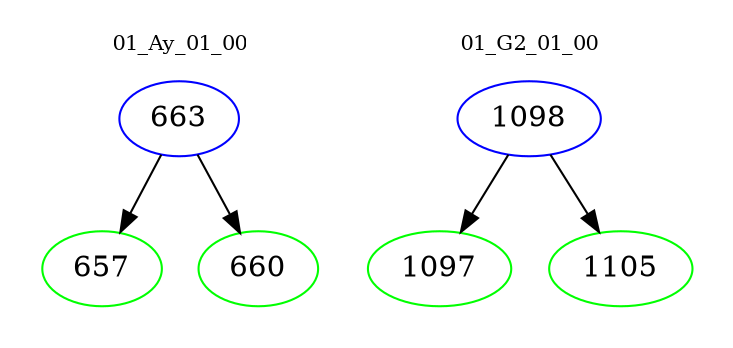 digraph{
subgraph cluster_0 {
color = white
label = "01_Ay_01_00";
fontsize=10;
T0_663 [label="663", color="blue"]
T0_663 -> T0_657 [color="black"]
T0_657 [label="657", color="green"]
T0_663 -> T0_660 [color="black"]
T0_660 [label="660", color="green"]
}
subgraph cluster_1 {
color = white
label = "01_G2_01_00";
fontsize=10;
T1_1098 [label="1098", color="blue"]
T1_1098 -> T1_1097 [color="black"]
T1_1097 [label="1097", color="green"]
T1_1098 -> T1_1105 [color="black"]
T1_1105 [label="1105", color="green"]
}
}
